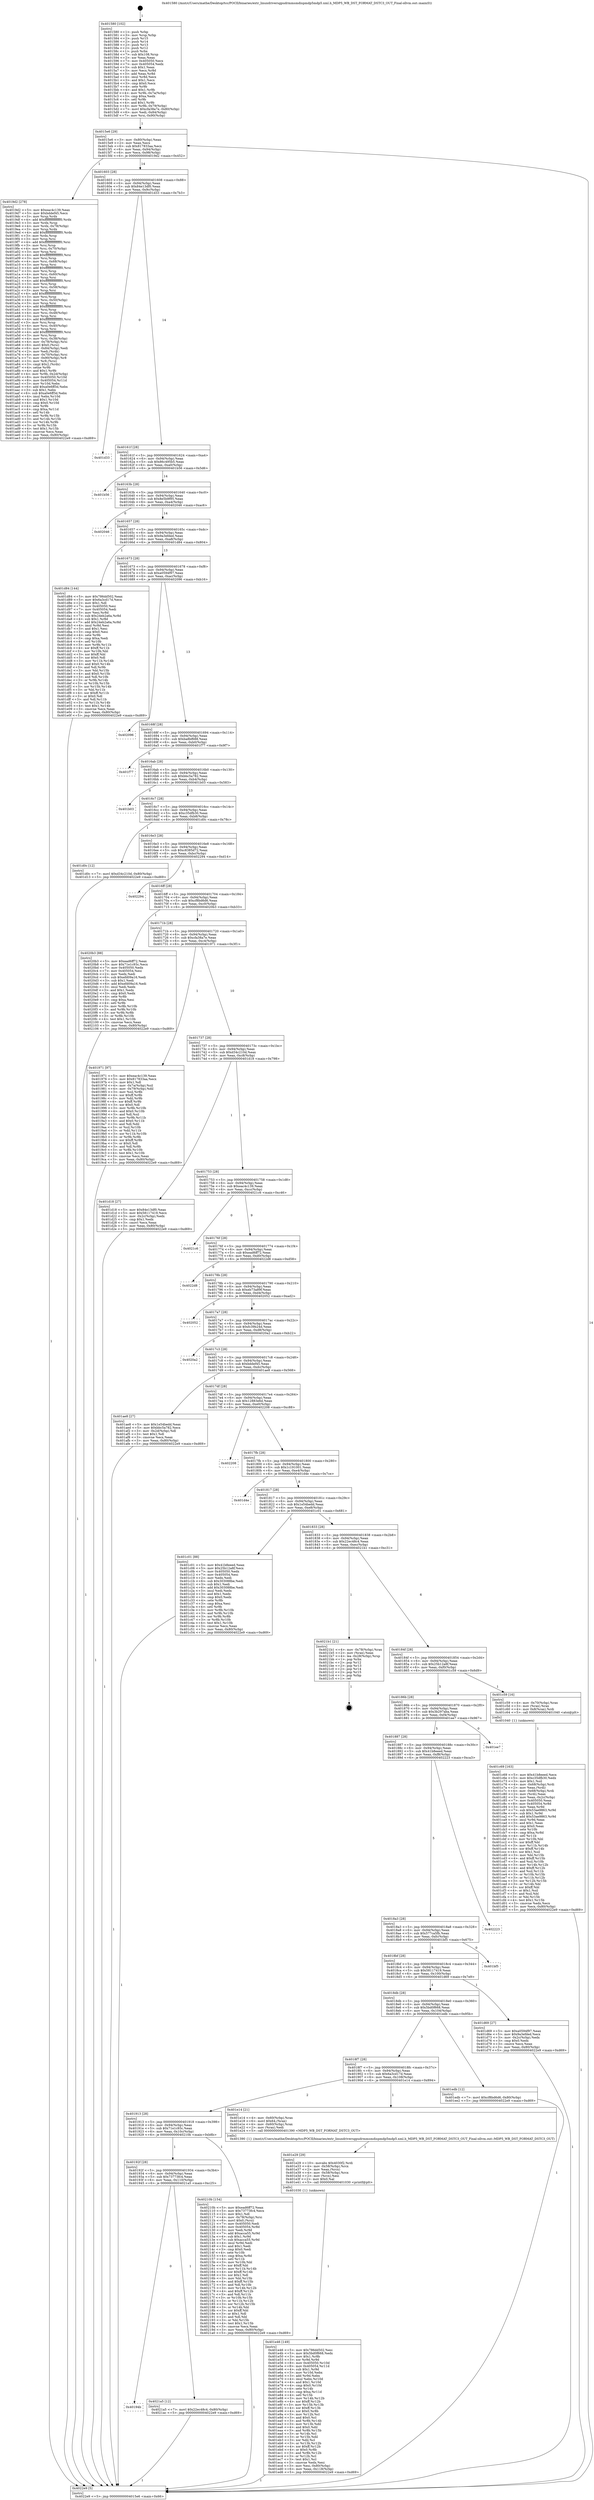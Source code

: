 digraph "0x401580" {
  label = "0x401580 (/mnt/c/Users/mathe/Desktop/tcc/POCII/binaries/extr_linuxdriversgpudrmmsmdispmdp5mdp5.xml.h_MDP5_WB_DST_FORMAT_DSTC3_OUT_Final-ollvm.out::main(0))"
  labelloc = "t"
  node[shape=record]

  Entry [label="",width=0.3,height=0.3,shape=circle,fillcolor=black,style=filled]
  "0x4015e6" [label="{
     0x4015e6 [29]\l
     | [instrs]\l
     &nbsp;&nbsp;0x4015e6 \<+3\>: mov -0x80(%rbp),%eax\l
     &nbsp;&nbsp;0x4015e9 \<+2\>: mov %eax,%ecx\l
     &nbsp;&nbsp;0x4015eb \<+6\>: sub $0x817833aa,%ecx\l
     &nbsp;&nbsp;0x4015f1 \<+6\>: mov %eax,-0x94(%rbp)\l
     &nbsp;&nbsp;0x4015f7 \<+6\>: mov %ecx,-0x98(%rbp)\l
     &nbsp;&nbsp;0x4015fd \<+6\>: je 00000000004019d2 \<main+0x452\>\l
  }"]
  "0x4019d2" [label="{
     0x4019d2 [278]\l
     | [instrs]\l
     &nbsp;&nbsp;0x4019d2 \<+5\>: mov $0xeac4c139,%eax\l
     &nbsp;&nbsp;0x4019d7 \<+5\>: mov $0xbddef45,%ecx\l
     &nbsp;&nbsp;0x4019dc \<+3\>: mov %rsp,%rdx\l
     &nbsp;&nbsp;0x4019df \<+4\>: add $0xfffffffffffffff0,%rdx\l
     &nbsp;&nbsp;0x4019e3 \<+3\>: mov %rdx,%rsp\l
     &nbsp;&nbsp;0x4019e6 \<+4\>: mov %rdx,-0x78(%rbp)\l
     &nbsp;&nbsp;0x4019ea \<+3\>: mov %rsp,%rdx\l
     &nbsp;&nbsp;0x4019ed \<+4\>: add $0xfffffffffffffff0,%rdx\l
     &nbsp;&nbsp;0x4019f1 \<+3\>: mov %rdx,%rsp\l
     &nbsp;&nbsp;0x4019f4 \<+3\>: mov %rsp,%rsi\l
     &nbsp;&nbsp;0x4019f7 \<+4\>: add $0xfffffffffffffff0,%rsi\l
     &nbsp;&nbsp;0x4019fb \<+3\>: mov %rsi,%rsp\l
     &nbsp;&nbsp;0x4019fe \<+4\>: mov %rsi,-0x70(%rbp)\l
     &nbsp;&nbsp;0x401a02 \<+3\>: mov %rsp,%rsi\l
     &nbsp;&nbsp;0x401a05 \<+4\>: add $0xfffffffffffffff0,%rsi\l
     &nbsp;&nbsp;0x401a09 \<+3\>: mov %rsi,%rsp\l
     &nbsp;&nbsp;0x401a0c \<+4\>: mov %rsi,-0x68(%rbp)\l
     &nbsp;&nbsp;0x401a10 \<+3\>: mov %rsp,%rsi\l
     &nbsp;&nbsp;0x401a13 \<+4\>: add $0xfffffffffffffff0,%rsi\l
     &nbsp;&nbsp;0x401a17 \<+3\>: mov %rsi,%rsp\l
     &nbsp;&nbsp;0x401a1a \<+4\>: mov %rsi,-0x60(%rbp)\l
     &nbsp;&nbsp;0x401a1e \<+3\>: mov %rsp,%rsi\l
     &nbsp;&nbsp;0x401a21 \<+4\>: add $0xfffffffffffffff0,%rsi\l
     &nbsp;&nbsp;0x401a25 \<+3\>: mov %rsi,%rsp\l
     &nbsp;&nbsp;0x401a28 \<+4\>: mov %rsi,-0x58(%rbp)\l
     &nbsp;&nbsp;0x401a2c \<+3\>: mov %rsp,%rsi\l
     &nbsp;&nbsp;0x401a2f \<+4\>: add $0xfffffffffffffff0,%rsi\l
     &nbsp;&nbsp;0x401a33 \<+3\>: mov %rsi,%rsp\l
     &nbsp;&nbsp;0x401a36 \<+4\>: mov %rsi,-0x50(%rbp)\l
     &nbsp;&nbsp;0x401a3a \<+3\>: mov %rsp,%rsi\l
     &nbsp;&nbsp;0x401a3d \<+4\>: add $0xfffffffffffffff0,%rsi\l
     &nbsp;&nbsp;0x401a41 \<+3\>: mov %rsi,%rsp\l
     &nbsp;&nbsp;0x401a44 \<+4\>: mov %rsi,-0x48(%rbp)\l
     &nbsp;&nbsp;0x401a48 \<+3\>: mov %rsp,%rsi\l
     &nbsp;&nbsp;0x401a4b \<+4\>: add $0xfffffffffffffff0,%rsi\l
     &nbsp;&nbsp;0x401a4f \<+3\>: mov %rsi,%rsp\l
     &nbsp;&nbsp;0x401a52 \<+4\>: mov %rsi,-0x40(%rbp)\l
     &nbsp;&nbsp;0x401a56 \<+3\>: mov %rsp,%rsi\l
     &nbsp;&nbsp;0x401a59 \<+4\>: add $0xfffffffffffffff0,%rsi\l
     &nbsp;&nbsp;0x401a5d \<+3\>: mov %rsi,%rsp\l
     &nbsp;&nbsp;0x401a60 \<+4\>: mov %rsi,-0x38(%rbp)\l
     &nbsp;&nbsp;0x401a64 \<+4\>: mov -0x78(%rbp),%rsi\l
     &nbsp;&nbsp;0x401a68 \<+6\>: movl $0x0,(%rsi)\l
     &nbsp;&nbsp;0x401a6e \<+6\>: mov -0x84(%rbp),%edi\l
     &nbsp;&nbsp;0x401a74 \<+2\>: mov %edi,(%rdx)\l
     &nbsp;&nbsp;0x401a76 \<+4\>: mov -0x70(%rbp),%rsi\l
     &nbsp;&nbsp;0x401a7a \<+7\>: mov -0x90(%rbp),%r8\l
     &nbsp;&nbsp;0x401a81 \<+3\>: mov %r8,(%rsi)\l
     &nbsp;&nbsp;0x401a84 \<+3\>: cmpl $0x2,(%rdx)\l
     &nbsp;&nbsp;0x401a87 \<+4\>: setne %r9b\l
     &nbsp;&nbsp;0x401a8b \<+4\>: and $0x1,%r9b\l
     &nbsp;&nbsp;0x401a8f \<+4\>: mov %r9b,-0x2d(%rbp)\l
     &nbsp;&nbsp;0x401a93 \<+8\>: mov 0x405050,%r10d\l
     &nbsp;&nbsp;0x401a9b \<+8\>: mov 0x405054,%r11d\l
     &nbsp;&nbsp;0x401aa3 \<+3\>: mov %r10d,%ebx\l
     &nbsp;&nbsp;0x401aa6 \<+6\>: add $0xa0e6ff3d,%ebx\l
     &nbsp;&nbsp;0x401aac \<+3\>: sub $0x1,%ebx\l
     &nbsp;&nbsp;0x401aaf \<+6\>: sub $0xa0e6ff3d,%ebx\l
     &nbsp;&nbsp;0x401ab5 \<+4\>: imul %ebx,%r10d\l
     &nbsp;&nbsp;0x401ab9 \<+4\>: and $0x1,%r10d\l
     &nbsp;&nbsp;0x401abd \<+4\>: cmp $0x0,%r10d\l
     &nbsp;&nbsp;0x401ac1 \<+4\>: sete %r9b\l
     &nbsp;&nbsp;0x401ac5 \<+4\>: cmp $0xa,%r11d\l
     &nbsp;&nbsp;0x401ac9 \<+4\>: setl %r14b\l
     &nbsp;&nbsp;0x401acd \<+3\>: mov %r9b,%r15b\l
     &nbsp;&nbsp;0x401ad0 \<+3\>: and %r14b,%r15b\l
     &nbsp;&nbsp;0x401ad3 \<+3\>: xor %r14b,%r9b\l
     &nbsp;&nbsp;0x401ad6 \<+3\>: or %r9b,%r15b\l
     &nbsp;&nbsp;0x401ad9 \<+4\>: test $0x1,%r15b\l
     &nbsp;&nbsp;0x401add \<+3\>: cmovne %ecx,%eax\l
     &nbsp;&nbsp;0x401ae0 \<+3\>: mov %eax,-0x80(%rbp)\l
     &nbsp;&nbsp;0x401ae3 \<+5\>: jmp 00000000004022e9 \<main+0xd69\>\l
  }"]
  "0x401603" [label="{
     0x401603 [28]\l
     | [instrs]\l
     &nbsp;&nbsp;0x401603 \<+5\>: jmp 0000000000401608 \<main+0x88\>\l
     &nbsp;&nbsp;0x401608 \<+6\>: mov -0x94(%rbp),%eax\l
     &nbsp;&nbsp;0x40160e \<+5\>: sub $0x84e13df0,%eax\l
     &nbsp;&nbsp;0x401613 \<+6\>: mov %eax,-0x9c(%rbp)\l
     &nbsp;&nbsp;0x401619 \<+6\>: je 0000000000401d33 \<main+0x7b3\>\l
  }"]
  Exit [label="",width=0.3,height=0.3,shape=circle,fillcolor=black,style=filled,peripheries=2]
  "0x401d33" [label="{
     0x401d33\l
  }", style=dashed]
  "0x40161f" [label="{
     0x40161f [28]\l
     | [instrs]\l
     &nbsp;&nbsp;0x40161f \<+5\>: jmp 0000000000401624 \<main+0xa4\>\l
     &nbsp;&nbsp;0x401624 \<+6\>: mov -0x94(%rbp),%eax\l
     &nbsp;&nbsp;0x40162a \<+5\>: sub $0x86c495b5,%eax\l
     &nbsp;&nbsp;0x40162f \<+6\>: mov %eax,-0xa0(%rbp)\l
     &nbsp;&nbsp;0x401635 \<+6\>: je 0000000000401b56 \<main+0x5d6\>\l
  }"]
  "0x40194b" [label="{
     0x40194b\l
  }", style=dashed]
  "0x401b56" [label="{
     0x401b56\l
  }", style=dashed]
  "0x40163b" [label="{
     0x40163b [28]\l
     | [instrs]\l
     &nbsp;&nbsp;0x40163b \<+5\>: jmp 0000000000401640 \<main+0xc0\>\l
     &nbsp;&nbsp;0x401640 \<+6\>: mov -0x94(%rbp),%eax\l
     &nbsp;&nbsp;0x401646 \<+5\>: sub $0x8e5b9f95,%eax\l
     &nbsp;&nbsp;0x40164b \<+6\>: mov %eax,-0xa4(%rbp)\l
     &nbsp;&nbsp;0x401651 \<+6\>: je 0000000000402046 \<main+0xac6\>\l
  }"]
  "0x4021a5" [label="{
     0x4021a5 [12]\l
     | [instrs]\l
     &nbsp;&nbsp;0x4021a5 \<+7\>: movl $0x22ec48c4,-0x80(%rbp)\l
     &nbsp;&nbsp;0x4021ac \<+5\>: jmp 00000000004022e9 \<main+0xd69\>\l
  }"]
  "0x402046" [label="{
     0x402046\l
  }", style=dashed]
  "0x401657" [label="{
     0x401657 [28]\l
     | [instrs]\l
     &nbsp;&nbsp;0x401657 \<+5\>: jmp 000000000040165c \<main+0xdc\>\l
     &nbsp;&nbsp;0x40165c \<+6\>: mov -0x94(%rbp),%eax\l
     &nbsp;&nbsp;0x401662 \<+5\>: sub $0x9a3efded,%eax\l
     &nbsp;&nbsp;0x401667 \<+6\>: mov %eax,-0xa8(%rbp)\l
     &nbsp;&nbsp;0x40166d \<+6\>: je 0000000000401d84 \<main+0x804\>\l
  }"]
  "0x40192f" [label="{
     0x40192f [28]\l
     | [instrs]\l
     &nbsp;&nbsp;0x40192f \<+5\>: jmp 0000000000401934 \<main+0x3b4\>\l
     &nbsp;&nbsp;0x401934 \<+6\>: mov -0x94(%rbp),%eax\l
     &nbsp;&nbsp;0x40193a \<+5\>: sub $0x73773fc4,%eax\l
     &nbsp;&nbsp;0x40193f \<+6\>: mov %eax,-0x110(%rbp)\l
     &nbsp;&nbsp;0x401945 \<+6\>: je 00000000004021a5 \<main+0xc25\>\l
  }"]
  "0x401d84" [label="{
     0x401d84 [144]\l
     | [instrs]\l
     &nbsp;&nbsp;0x401d84 \<+5\>: mov $0x786dd502,%eax\l
     &nbsp;&nbsp;0x401d89 \<+5\>: mov $0x6a3cd17d,%ecx\l
     &nbsp;&nbsp;0x401d8e \<+2\>: mov $0x1,%dl\l
     &nbsp;&nbsp;0x401d90 \<+7\>: mov 0x405050,%esi\l
     &nbsp;&nbsp;0x401d97 \<+7\>: mov 0x405054,%edi\l
     &nbsp;&nbsp;0x401d9e \<+3\>: mov %esi,%r8d\l
     &nbsp;&nbsp;0x401da1 \<+7\>: sub $0x24eb2a6a,%r8d\l
     &nbsp;&nbsp;0x401da8 \<+4\>: sub $0x1,%r8d\l
     &nbsp;&nbsp;0x401dac \<+7\>: add $0x24eb2a6a,%r8d\l
     &nbsp;&nbsp;0x401db3 \<+4\>: imul %r8d,%esi\l
     &nbsp;&nbsp;0x401db7 \<+3\>: and $0x1,%esi\l
     &nbsp;&nbsp;0x401dba \<+3\>: cmp $0x0,%esi\l
     &nbsp;&nbsp;0x401dbd \<+4\>: sete %r9b\l
     &nbsp;&nbsp;0x401dc1 \<+3\>: cmp $0xa,%edi\l
     &nbsp;&nbsp;0x401dc4 \<+4\>: setl %r10b\l
     &nbsp;&nbsp;0x401dc8 \<+3\>: mov %r9b,%r11b\l
     &nbsp;&nbsp;0x401dcb \<+4\>: xor $0xff,%r11b\l
     &nbsp;&nbsp;0x401dcf \<+3\>: mov %r10b,%bl\l
     &nbsp;&nbsp;0x401dd2 \<+3\>: xor $0xff,%bl\l
     &nbsp;&nbsp;0x401dd5 \<+3\>: xor $0x0,%dl\l
     &nbsp;&nbsp;0x401dd8 \<+3\>: mov %r11b,%r14b\l
     &nbsp;&nbsp;0x401ddb \<+4\>: and $0x0,%r14b\l
     &nbsp;&nbsp;0x401ddf \<+3\>: and %dl,%r9b\l
     &nbsp;&nbsp;0x401de2 \<+3\>: mov %bl,%r15b\l
     &nbsp;&nbsp;0x401de5 \<+4\>: and $0x0,%r15b\l
     &nbsp;&nbsp;0x401de9 \<+3\>: and %dl,%r10b\l
     &nbsp;&nbsp;0x401dec \<+3\>: or %r9b,%r14b\l
     &nbsp;&nbsp;0x401def \<+3\>: or %r10b,%r15b\l
     &nbsp;&nbsp;0x401df2 \<+3\>: xor %r15b,%r14b\l
     &nbsp;&nbsp;0x401df5 \<+3\>: or %bl,%r11b\l
     &nbsp;&nbsp;0x401df8 \<+4\>: xor $0xff,%r11b\l
     &nbsp;&nbsp;0x401dfc \<+3\>: or $0x0,%dl\l
     &nbsp;&nbsp;0x401dff \<+3\>: and %dl,%r11b\l
     &nbsp;&nbsp;0x401e02 \<+3\>: or %r11b,%r14b\l
     &nbsp;&nbsp;0x401e05 \<+4\>: test $0x1,%r14b\l
     &nbsp;&nbsp;0x401e09 \<+3\>: cmovne %ecx,%eax\l
     &nbsp;&nbsp;0x401e0c \<+3\>: mov %eax,-0x80(%rbp)\l
     &nbsp;&nbsp;0x401e0f \<+5\>: jmp 00000000004022e9 \<main+0xd69\>\l
  }"]
  "0x401673" [label="{
     0x401673 [28]\l
     | [instrs]\l
     &nbsp;&nbsp;0x401673 \<+5\>: jmp 0000000000401678 \<main+0xf8\>\l
     &nbsp;&nbsp;0x401678 \<+6\>: mov -0x94(%rbp),%eax\l
     &nbsp;&nbsp;0x40167e \<+5\>: sub $0xa0594f97,%eax\l
     &nbsp;&nbsp;0x401683 \<+6\>: mov %eax,-0xac(%rbp)\l
     &nbsp;&nbsp;0x401689 \<+6\>: je 0000000000402096 \<main+0xb16\>\l
  }"]
  "0x40210b" [label="{
     0x40210b [154]\l
     | [instrs]\l
     &nbsp;&nbsp;0x40210b \<+5\>: mov $0xead6ff72,%eax\l
     &nbsp;&nbsp;0x402110 \<+5\>: mov $0x73773fc4,%ecx\l
     &nbsp;&nbsp;0x402115 \<+2\>: mov $0x1,%dl\l
     &nbsp;&nbsp;0x402117 \<+4\>: mov -0x78(%rbp),%rsi\l
     &nbsp;&nbsp;0x40211b \<+6\>: movl $0x0,(%rsi)\l
     &nbsp;&nbsp;0x402121 \<+7\>: mov 0x405050,%edi\l
     &nbsp;&nbsp;0x402128 \<+8\>: mov 0x405054,%r8d\l
     &nbsp;&nbsp;0x402130 \<+3\>: mov %edi,%r9d\l
     &nbsp;&nbsp;0x402133 \<+7\>: add $0xacca55,%r9d\l
     &nbsp;&nbsp;0x40213a \<+4\>: sub $0x1,%r9d\l
     &nbsp;&nbsp;0x40213e \<+7\>: sub $0xacca55,%r9d\l
     &nbsp;&nbsp;0x402145 \<+4\>: imul %r9d,%edi\l
     &nbsp;&nbsp;0x402149 \<+3\>: and $0x1,%edi\l
     &nbsp;&nbsp;0x40214c \<+3\>: cmp $0x0,%edi\l
     &nbsp;&nbsp;0x40214f \<+4\>: sete %r10b\l
     &nbsp;&nbsp;0x402153 \<+4\>: cmp $0xa,%r8d\l
     &nbsp;&nbsp;0x402157 \<+4\>: setl %r11b\l
     &nbsp;&nbsp;0x40215b \<+3\>: mov %r10b,%bl\l
     &nbsp;&nbsp;0x40215e \<+3\>: xor $0xff,%bl\l
     &nbsp;&nbsp;0x402161 \<+3\>: mov %r11b,%r14b\l
     &nbsp;&nbsp;0x402164 \<+4\>: xor $0xff,%r14b\l
     &nbsp;&nbsp;0x402168 \<+3\>: xor $0x1,%dl\l
     &nbsp;&nbsp;0x40216b \<+3\>: mov %bl,%r15b\l
     &nbsp;&nbsp;0x40216e \<+4\>: and $0xff,%r15b\l
     &nbsp;&nbsp;0x402172 \<+3\>: and %dl,%r10b\l
     &nbsp;&nbsp;0x402175 \<+3\>: mov %r14b,%r12b\l
     &nbsp;&nbsp;0x402178 \<+4\>: and $0xff,%r12b\l
     &nbsp;&nbsp;0x40217c \<+3\>: and %dl,%r11b\l
     &nbsp;&nbsp;0x40217f \<+3\>: or %r10b,%r15b\l
     &nbsp;&nbsp;0x402182 \<+3\>: or %r11b,%r12b\l
     &nbsp;&nbsp;0x402185 \<+3\>: xor %r12b,%r15b\l
     &nbsp;&nbsp;0x402188 \<+3\>: or %r14b,%bl\l
     &nbsp;&nbsp;0x40218b \<+3\>: xor $0xff,%bl\l
     &nbsp;&nbsp;0x40218e \<+3\>: or $0x1,%dl\l
     &nbsp;&nbsp;0x402191 \<+2\>: and %dl,%bl\l
     &nbsp;&nbsp;0x402193 \<+3\>: or %bl,%r15b\l
     &nbsp;&nbsp;0x402196 \<+4\>: test $0x1,%r15b\l
     &nbsp;&nbsp;0x40219a \<+3\>: cmovne %ecx,%eax\l
     &nbsp;&nbsp;0x40219d \<+3\>: mov %eax,-0x80(%rbp)\l
     &nbsp;&nbsp;0x4021a0 \<+5\>: jmp 00000000004022e9 \<main+0xd69\>\l
  }"]
  "0x402096" [label="{
     0x402096\l
  }", style=dashed]
  "0x40168f" [label="{
     0x40168f [28]\l
     | [instrs]\l
     &nbsp;&nbsp;0x40168f \<+5\>: jmp 0000000000401694 \<main+0x114\>\l
     &nbsp;&nbsp;0x401694 \<+6\>: mov -0x94(%rbp),%eax\l
     &nbsp;&nbsp;0x40169a \<+5\>: sub $0xba8bf688,%eax\l
     &nbsp;&nbsp;0x40169f \<+6\>: mov %eax,-0xb0(%rbp)\l
     &nbsp;&nbsp;0x4016a5 \<+6\>: je 0000000000401f77 \<main+0x9f7\>\l
  }"]
  "0x401e46" [label="{
     0x401e46 [149]\l
     | [instrs]\l
     &nbsp;&nbsp;0x401e46 \<+5\>: mov $0x786dd502,%esi\l
     &nbsp;&nbsp;0x401e4b \<+5\>: mov $0x5bd0f668,%edx\l
     &nbsp;&nbsp;0x401e50 \<+3\>: mov $0x1,%r8b\l
     &nbsp;&nbsp;0x401e53 \<+3\>: xor %r9d,%r9d\l
     &nbsp;&nbsp;0x401e56 \<+8\>: mov 0x405050,%r10d\l
     &nbsp;&nbsp;0x401e5e \<+8\>: mov 0x405054,%r11d\l
     &nbsp;&nbsp;0x401e66 \<+4\>: sub $0x1,%r9d\l
     &nbsp;&nbsp;0x401e6a \<+3\>: mov %r10d,%ebx\l
     &nbsp;&nbsp;0x401e6d \<+3\>: add %r9d,%ebx\l
     &nbsp;&nbsp;0x401e70 \<+4\>: imul %ebx,%r10d\l
     &nbsp;&nbsp;0x401e74 \<+4\>: and $0x1,%r10d\l
     &nbsp;&nbsp;0x401e78 \<+4\>: cmp $0x0,%r10d\l
     &nbsp;&nbsp;0x401e7c \<+4\>: sete %r14b\l
     &nbsp;&nbsp;0x401e80 \<+4\>: cmp $0xa,%r11d\l
     &nbsp;&nbsp;0x401e84 \<+4\>: setl %r15b\l
     &nbsp;&nbsp;0x401e88 \<+3\>: mov %r14b,%r12b\l
     &nbsp;&nbsp;0x401e8b \<+4\>: xor $0xff,%r12b\l
     &nbsp;&nbsp;0x401e8f \<+3\>: mov %r15b,%r13b\l
     &nbsp;&nbsp;0x401e92 \<+4\>: xor $0xff,%r13b\l
     &nbsp;&nbsp;0x401e96 \<+4\>: xor $0x0,%r8b\l
     &nbsp;&nbsp;0x401e9a \<+3\>: mov %r12b,%cl\l
     &nbsp;&nbsp;0x401e9d \<+3\>: and $0x0,%cl\l
     &nbsp;&nbsp;0x401ea0 \<+3\>: and %r8b,%r14b\l
     &nbsp;&nbsp;0x401ea3 \<+3\>: mov %r13b,%dil\l
     &nbsp;&nbsp;0x401ea6 \<+4\>: and $0x0,%dil\l
     &nbsp;&nbsp;0x401eaa \<+3\>: and %r8b,%r15b\l
     &nbsp;&nbsp;0x401ead \<+3\>: or %r14b,%cl\l
     &nbsp;&nbsp;0x401eb0 \<+3\>: or %r15b,%dil\l
     &nbsp;&nbsp;0x401eb3 \<+3\>: xor %dil,%cl\l
     &nbsp;&nbsp;0x401eb6 \<+3\>: or %r13b,%r12b\l
     &nbsp;&nbsp;0x401eb9 \<+4\>: xor $0xff,%r12b\l
     &nbsp;&nbsp;0x401ebd \<+4\>: or $0x0,%r8b\l
     &nbsp;&nbsp;0x401ec1 \<+3\>: and %r8b,%r12b\l
     &nbsp;&nbsp;0x401ec4 \<+3\>: or %r12b,%cl\l
     &nbsp;&nbsp;0x401ec7 \<+3\>: test $0x1,%cl\l
     &nbsp;&nbsp;0x401eca \<+3\>: cmovne %edx,%esi\l
     &nbsp;&nbsp;0x401ecd \<+3\>: mov %esi,-0x80(%rbp)\l
     &nbsp;&nbsp;0x401ed0 \<+6\>: mov %eax,-0x118(%rbp)\l
     &nbsp;&nbsp;0x401ed6 \<+5\>: jmp 00000000004022e9 \<main+0xd69\>\l
  }"]
  "0x401f77" [label="{
     0x401f77\l
  }", style=dashed]
  "0x4016ab" [label="{
     0x4016ab [28]\l
     | [instrs]\l
     &nbsp;&nbsp;0x4016ab \<+5\>: jmp 00000000004016b0 \<main+0x130\>\l
     &nbsp;&nbsp;0x4016b0 \<+6\>: mov -0x94(%rbp),%eax\l
     &nbsp;&nbsp;0x4016b6 \<+5\>: sub $0xbbc5a782,%eax\l
     &nbsp;&nbsp;0x4016bb \<+6\>: mov %eax,-0xb4(%rbp)\l
     &nbsp;&nbsp;0x4016c1 \<+6\>: je 0000000000401b03 \<main+0x583\>\l
  }"]
  "0x401e29" [label="{
     0x401e29 [29]\l
     | [instrs]\l
     &nbsp;&nbsp;0x401e29 \<+10\>: movabs $0x4030f2,%rdi\l
     &nbsp;&nbsp;0x401e33 \<+4\>: mov -0x58(%rbp),%rcx\l
     &nbsp;&nbsp;0x401e37 \<+2\>: mov %eax,(%rcx)\l
     &nbsp;&nbsp;0x401e39 \<+4\>: mov -0x58(%rbp),%rcx\l
     &nbsp;&nbsp;0x401e3d \<+2\>: mov (%rcx),%esi\l
     &nbsp;&nbsp;0x401e3f \<+2\>: mov $0x0,%al\l
     &nbsp;&nbsp;0x401e41 \<+5\>: call 0000000000401030 \<printf@plt\>\l
     | [calls]\l
     &nbsp;&nbsp;0x401030 \{1\} (unknown)\l
  }"]
  "0x401b03" [label="{
     0x401b03\l
  }", style=dashed]
  "0x4016c7" [label="{
     0x4016c7 [28]\l
     | [instrs]\l
     &nbsp;&nbsp;0x4016c7 \<+5\>: jmp 00000000004016cc \<main+0x14c\>\l
     &nbsp;&nbsp;0x4016cc \<+6\>: mov -0x94(%rbp),%eax\l
     &nbsp;&nbsp;0x4016d2 \<+5\>: sub $0xc35dfb30,%eax\l
     &nbsp;&nbsp;0x4016d7 \<+6\>: mov %eax,-0xb8(%rbp)\l
     &nbsp;&nbsp;0x4016dd \<+6\>: je 0000000000401d0c \<main+0x78c\>\l
  }"]
  "0x401913" [label="{
     0x401913 [28]\l
     | [instrs]\l
     &nbsp;&nbsp;0x401913 \<+5\>: jmp 0000000000401918 \<main+0x398\>\l
     &nbsp;&nbsp;0x401918 \<+6\>: mov -0x94(%rbp),%eax\l
     &nbsp;&nbsp;0x40191e \<+5\>: sub $0x71e1c93c,%eax\l
     &nbsp;&nbsp;0x401923 \<+6\>: mov %eax,-0x10c(%rbp)\l
     &nbsp;&nbsp;0x401929 \<+6\>: je 000000000040210b \<main+0xb8b\>\l
  }"]
  "0x401d0c" [label="{
     0x401d0c [12]\l
     | [instrs]\l
     &nbsp;&nbsp;0x401d0c \<+7\>: movl $0xd34c210d,-0x80(%rbp)\l
     &nbsp;&nbsp;0x401d13 \<+5\>: jmp 00000000004022e9 \<main+0xd69\>\l
  }"]
  "0x4016e3" [label="{
     0x4016e3 [28]\l
     | [instrs]\l
     &nbsp;&nbsp;0x4016e3 \<+5\>: jmp 00000000004016e8 \<main+0x168\>\l
     &nbsp;&nbsp;0x4016e8 \<+6\>: mov -0x94(%rbp),%eax\l
     &nbsp;&nbsp;0x4016ee \<+5\>: sub $0xc8385d72,%eax\l
     &nbsp;&nbsp;0x4016f3 \<+6\>: mov %eax,-0xbc(%rbp)\l
     &nbsp;&nbsp;0x4016f9 \<+6\>: je 0000000000402294 \<main+0xd14\>\l
  }"]
  "0x401e14" [label="{
     0x401e14 [21]\l
     | [instrs]\l
     &nbsp;&nbsp;0x401e14 \<+4\>: mov -0x60(%rbp),%rax\l
     &nbsp;&nbsp;0x401e18 \<+6\>: movl $0x64,(%rax)\l
     &nbsp;&nbsp;0x401e1e \<+4\>: mov -0x60(%rbp),%rax\l
     &nbsp;&nbsp;0x401e22 \<+2\>: mov (%rax),%edi\l
     &nbsp;&nbsp;0x401e24 \<+5\>: call 0000000000401390 \<MDP5_WB_DST_FORMAT_DSTC3_OUT\>\l
     | [calls]\l
     &nbsp;&nbsp;0x401390 \{1\} (/mnt/c/Users/mathe/Desktop/tcc/POCII/binaries/extr_linuxdriversgpudrmmsmdispmdp5mdp5.xml.h_MDP5_WB_DST_FORMAT_DSTC3_OUT_Final-ollvm.out::MDP5_WB_DST_FORMAT_DSTC3_OUT)\l
  }"]
  "0x402294" [label="{
     0x402294\l
  }", style=dashed]
  "0x4016ff" [label="{
     0x4016ff [28]\l
     | [instrs]\l
     &nbsp;&nbsp;0x4016ff \<+5\>: jmp 0000000000401704 \<main+0x184\>\l
     &nbsp;&nbsp;0x401704 \<+6\>: mov -0x94(%rbp),%eax\l
     &nbsp;&nbsp;0x40170a \<+5\>: sub $0xcf8bd6d6,%eax\l
     &nbsp;&nbsp;0x40170f \<+6\>: mov %eax,-0xc0(%rbp)\l
     &nbsp;&nbsp;0x401715 \<+6\>: je 00000000004020b3 \<main+0xb33\>\l
  }"]
  "0x4018f7" [label="{
     0x4018f7 [28]\l
     | [instrs]\l
     &nbsp;&nbsp;0x4018f7 \<+5\>: jmp 00000000004018fc \<main+0x37c\>\l
     &nbsp;&nbsp;0x4018fc \<+6\>: mov -0x94(%rbp),%eax\l
     &nbsp;&nbsp;0x401902 \<+5\>: sub $0x6a3cd17d,%eax\l
     &nbsp;&nbsp;0x401907 \<+6\>: mov %eax,-0x108(%rbp)\l
     &nbsp;&nbsp;0x40190d \<+6\>: je 0000000000401e14 \<main+0x894\>\l
  }"]
  "0x4020b3" [label="{
     0x4020b3 [88]\l
     | [instrs]\l
     &nbsp;&nbsp;0x4020b3 \<+5\>: mov $0xead6ff72,%eax\l
     &nbsp;&nbsp;0x4020b8 \<+5\>: mov $0x71e1c93c,%ecx\l
     &nbsp;&nbsp;0x4020bd \<+7\>: mov 0x405050,%edx\l
     &nbsp;&nbsp;0x4020c4 \<+7\>: mov 0x405054,%esi\l
     &nbsp;&nbsp;0x4020cb \<+2\>: mov %edx,%edi\l
     &nbsp;&nbsp;0x4020cd \<+6\>: sub $0xefd09a16,%edi\l
     &nbsp;&nbsp;0x4020d3 \<+3\>: sub $0x1,%edi\l
     &nbsp;&nbsp;0x4020d6 \<+6\>: add $0xefd09a16,%edi\l
     &nbsp;&nbsp;0x4020dc \<+3\>: imul %edi,%edx\l
     &nbsp;&nbsp;0x4020df \<+3\>: and $0x1,%edx\l
     &nbsp;&nbsp;0x4020e2 \<+3\>: cmp $0x0,%edx\l
     &nbsp;&nbsp;0x4020e5 \<+4\>: sete %r8b\l
     &nbsp;&nbsp;0x4020e9 \<+3\>: cmp $0xa,%esi\l
     &nbsp;&nbsp;0x4020ec \<+4\>: setl %r9b\l
     &nbsp;&nbsp;0x4020f0 \<+3\>: mov %r8b,%r10b\l
     &nbsp;&nbsp;0x4020f3 \<+3\>: and %r9b,%r10b\l
     &nbsp;&nbsp;0x4020f6 \<+3\>: xor %r9b,%r8b\l
     &nbsp;&nbsp;0x4020f9 \<+3\>: or %r8b,%r10b\l
     &nbsp;&nbsp;0x4020fc \<+4\>: test $0x1,%r10b\l
     &nbsp;&nbsp;0x402100 \<+3\>: cmovne %ecx,%eax\l
     &nbsp;&nbsp;0x402103 \<+3\>: mov %eax,-0x80(%rbp)\l
     &nbsp;&nbsp;0x402106 \<+5\>: jmp 00000000004022e9 \<main+0xd69\>\l
  }"]
  "0x40171b" [label="{
     0x40171b [28]\l
     | [instrs]\l
     &nbsp;&nbsp;0x40171b \<+5\>: jmp 0000000000401720 \<main+0x1a0\>\l
     &nbsp;&nbsp;0x401720 \<+6\>: mov -0x94(%rbp),%eax\l
     &nbsp;&nbsp;0x401726 \<+5\>: sub $0xcfa38a7e,%eax\l
     &nbsp;&nbsp;0x40172b \<+6\>: mov %eax,-0xc4(%rbp)\l
     &nbsp;&nbsp;0x401731 \<+6\>: je 0000000000401971 \<main+0x3f1\>\l
  }"]
  "0x401edb" [label="{
     0x401edb [12]\l
     | [instrs]\l
     &nbsp;&nbsp;0x401edb \<+7\>: movl $0xcf8bd6d6,-0x80(%rbp)\l
     &nbsp;&nbsp;0x401ee2 \<+5\>: jmp 00000000004022e9 \<main+0xd69\>\l
  }"]
  "0x401971" [label="{
     0x401971 [97]\l
     | [instrs]\l
     &nbsp;&nbsp;0x401971 \<+5\>: mov $0xeac4c139,%eax\l
     &nbsp;&nbsp;0x401976 \<+5\>: mov $0x817833aa,%ecx\l
     &nbsp;&nbsp;0x40197b \<+2\>: mov $0x1,%dl\l
     &nbsp;&nbsp;0x40197d \<+4\>: mov -0x7a(%rbp),%sil\l
     &nbsp;&nbsp;0x401981 \<+4\>: mov -0x79(%rbp),%dil\l
     &nbsp;&nbsp;0x401985 \<+3\>: mov %sil,%r8b\l
     &nbsp;&nbsp;0x401988 \<+4\>: xor $0xff,%r8b\l
     &nbsp;&nbsp;0x40198c \<+3\>: mov %dil,%r9b\l
     &nbsp;&nbsp;0x40198f \<+4\>: xor $0xff,%r9b\l
     &nbsp;&nbsp;0x401993 \<+3\>: xor $0x0,%dl\l
     &nbsp;&nbsp;0x401996 \<+3\>: mov %r8b,%r10b\l
     &nbsp;&nbsp;0x401999 \<+4\>: and $0x0,%r10b\l
     &nbsp;&nbsp;0x40199d \<+3\>: and %dl,%sil\l
     &nbsp;&nbsp;0x4019a0 \<+3\>: mov %r9b,%r11b\l
     &nbsp;&nbsp;0x4019a3 \<+4\>: and $0x0,%r11b\l
     &nbsp;&nbsp;0x4019a7 \<+3\>: and %dl,%dil\l
     &nbsp;&nbsp;0x4019aa \<+3\>: or %sil,%r10b\l
     &nbsp;&nbsp;0x4019ad \<+3\>: or %dil,%r11b\l
     &nbsp;&nbsp;0x4019b0 \<+3\>: xor %r11b,%r10b\l
     &nbsp;&nbsp;0x4019b3 \<+3\>: or %r9b,%r8b\l
     &nbsp;&nbsp;0x4019b6 \<+4\>: xor $0xff,%r8b\l
     &nbsp;&nbsp;0x4019ba \<+3\>: or $0x0,%dl\l
     &nbsp;&nbsp;0x4019bd \<+3\>: and %dl,%r8b\l
     &nbsp;&nbsp;0x4019c0 \<+3\>: or %r8b,%r10b\l
     &nbsp;&nbsp;0x4019c3 \<+4\>: test $0x1,%r10b\l
     &nbsp;&nbsp;0x4019c7 \<+3\>: cmovne %ecx,%eax\l
     &nbsp;&nbsp;0x4019ca \<+3\>: mov %eax,-0x80(%rbp)\l
     &nbsp;&nbsp;0x4019cd \<+5\>: jmp 00000000004022e9 \<main+0xd69\>\l
  }"]
  "0x401737" [label="{
     0x401737 [28]\l
     | [instrs]\l
     &nbsp;&nbsp;0x401737 \<+5\>: jmp 000000000040173c \<main+0x1bc\>\l
     &nbsp;&nbsp;0x40173c \<+6\>: mov -0x94(%rbp),%eax\l
     &nbsp;&nbsp;0x401742 \<+5\>: sub $0xd34c210d,%eax\l
     &nbsp;&nbsp;0x401747 \<+6\>: mov %eax,-0xc8(%rbp)\l
     &nbsp;&nbsp;0x40174d \<+6\>: je 0000000000401d18 \<main+0x798\>\l
  }"]
  "0x4022e9" [label="{
     0x4022e9 [5]\l
     | [instrs]\l
     &nbsp;&nbsp;0x4022e9 \<+5\>: jmp 00000000004015e6 \<main+0x66\>\l
  }"]
  "0x401580" [label="{
     0x401580 [102]\l
     | [instrs]\l
     &nbsp;&nbsp;0x401580 \<+1\>: push %rbp\l
     &nbsp;&nbsp;0x401581 \<+3\>: mov %rsp,%rbp\l
     &nbsp;&nbsp;0x401584 \<+2\>: push %r15\l
     &nbsp;&nbsp;0x401586 \<+2\>: push %r14\l
     &nbsp;&nbsp;0x401588 \<+2\>: push %r13\l
     &nbsp;&nbsp;0x40158a \<+2\>: push %r12\l
     &nbsp;&nbsp;0x40158c \<+1\>: push %rbx\l
     &nbsp;&nbsp;0x40158d \<+7\>: sub $0x108,%rsp\l
     &nbsp;&nbsp;0x401594 \<+2\>: xor %eax,%eax\l
     &nbsp;&nbsp;0x401596 \<+7\>: mov 0x405050,%ecx\l
     &nbsp;&nbsp;0x40159d \<+7\>: mov 0x405054,%edx\l
     &nbsp;&nbsp;0x4015a4 \<+3\>: sub $0x1,%eax\l
     &nbsp;&nbsp;0x4015a7 \<+3\>: mov %ecx,%r8d\l
     &nbsp;&nbsp;0x4015aa \<+3\>: add %eax,%r8d\l
     &nbsp;&nbsp;0x4015ad \<+4\>: imul %r8d,%ecx\l
     &nbsp;&nbsp;0x4015b1 \<+3\>: and $0x1,%ecx\l
     &nbsp;&nbsp;0x4015b4 \<+3\>: cmp $0x0,%ecx\l
     &nbsp;&nbsp;0x4015b7 \<+4\>: sete %r9b\l
     &nbsp;&nbsp;0x4015bb \<+4\>: and $0x1,%r9b\l
     &nbsp;&nbsp;0x4015bf \<+4\>: mov %r9b,-0x7a(%rbp)\l
     &nbsp;&nbsp;0x4015c3 \<+3\>: cmp $0xa,%edx\l
     &nbsp;&nbsp;0x4015c6 \<+4\>: setl %r9b\l
     &nbsp;&nbsp;0x4015ca \<+4\>: and $0x1,%r9b\l
     &nbsp;&nbsp;0x4015ce \<+4\>: mov %r9b,-0x79(%rbp)\l
     &nbsp;&nbsp;0x4015d2 \<+7\>: movl $0xcfa38a7e,-0x80(%rbp)\l
     &nbsp;&nbsp;0x4015d9 \<+6\>: mov %edi,-0x84(%rbp)\l
     &nbsp;&nbsp;0x4015df \<+7\>: mov %rsi,-0x90(%rbp)\l
  }"]
  "0x4018db" [label="{
     0x4018db [28]\l
     | [instrs]\l
     &nbsp;&nbsp;0x4018db \<+5\>: jmp 00000000004018e0 \<main+0x360\>\l
     &nbsp;&nbsp;0x4018e0 \<+6\>: mov -0x94(%rbp),%eax\l
     &nbsp;&nbsp;0x4018e6 \<+5\>: sub $0x5bd0f668,%eax\l
     &nbsp;&nbsp;0x4018eb \<+6\>: mov %eax,-0x104(%rbp)\l
     &nbsp;&nbsp;0x4018f1 \<+6\>: je 0000000000401edb \<main+0x95b\>\l
  }"]
  "0x401d69" [label="{
     0x401d69 [27]\l
     | [instrs]\l
     &nbsp;&nbsp;0x401d69 \<+5\>: mov $0xa0594f97,%eax\l
     &nbsp;&nbsp;0x401d6e \<+5\>: mov $0x9a3efded,%ecx\l
     &nbsp;&nbsp;0x401d73 \<+3\>: mov -0x2c(%rbp),%edx\l
     &nbsp;&nbsp;0x401d76 \<+3\>: cmp $0x0,%edx\l
     &nbsp;&nbsp;0x401d79 \<+3\>: cmove %ecx,%eax\l
     &nbsp;&nbsp;0x401d7c \<+3\>: mov %eax,-0x80(%rbp)\l
     &nbsp;&nbsp;0x401d7f \<+5\>: jmp 00000000004022e9 \<main+0xd69\>\l
  }"]
  "0x401d18" [label="{
     0x401d18 [27]\l
     | [instrs]\l
     &nbsp;&nbsp;0x401d18 \<+5\>: mov $0x84e13df0,%eax\l
     &nbsp;&nbsp;0x401d1d \<+5\>: mov $0x58117419,%ecx\l
     &nbsp;&nbsp;0x401d22 \<+3\>: mov -0x2c(%rbp),%edx\l
     &nbsp;&nbsp;0x401d25 \<+3\>: cmp $0x1,%edx\l
     &nbsp;&nbsp;0x401d28 \<+3\>: cmovl %ecx,%eax\l
     &nbsp;&nbsp;0x401d2b \<+3\>: mov %eax,-0x80(%rbp)\l
     &nbsp;&nbsp;0x401d2e \<+5\>: jmp 00000000004022e9 \<main+0xd69\>\l
  }"]
  "0x401753" [label="{
     0x401753 [28]\l
     | [instrs]\l
     &nbsp;&nbsp;0x401753 \<+5\>: jmp 0000000000401758 \<main+0x1d8\>\l
     &nbsp;&nbsp;0x401758 \<+6\>: mov -0x94(%rbp),%eax\l
     &nbsp;&nbsp;0x40175e \<+5\>: sub $0xeac4c139,%eax\l
     &nbsp;&nbsp;0x401763 \<+6\>: mov %eax,-0xcc(%rbp)\l
     &nbsp;&nbsp;0x401769 \<+6\>: je 00000000004021c6 \<main+0xc46\>\l
  }"]
  "0x4018bf" [label="{
     0x4018bf [28]\l
     | [instrs]\l
     &nbsp;&nbsp;0x4018bf \<+5\>: jmp 00000000004018c4 \<main+0x344\>\l
     &nbsp;&nbsp;0x4018c4 \<+6\>: mov -0x94(%rbp),%eax\l
     &nbsp;&nbsp;0x4018ca \<+5\>: sub $0x58117419,%eax\l
     &nbsp;&nbsp;0x4018cf \<+6\>: mov %eax,-0x100(%rbp)\l
     &nbsp;&nbsp;0x4018d5 \<+6\>: je 0000000000401d69 \<main+0x7e9\>\l
  }"]
  "0x4021c6" [label="{
     0x4021c6\l
  }", style=dashed]
  "0x40176f" [label="{
     0x40176f [28]\l
     | [instrs]\l
     &nbsp;&nbsp;0x40176f \<+5\>: jmp 0000000000401774 \<main+0x1f4\>\l
     &nbsp;&nbsp;0x401774 \<+6\>: mov -0x94(%rbp),%eax\l
     &nbsp;&nbsp;0x40177a \<+5\>: sub $0xead6ff72,%eax\l
     &nbsp;&nbsp;0x40177f \<+6\>: mov %eax,-0xd0(%rbp)\l
     &nbsp;&nbsp;0x401785 \<+6\>: je 00000000004022d8 \<main+0xd58\>\l
  }"]
  "0x401bf5" [label="{
     0x401bf5\l
  }", style=dashed]
  "0x4022d8" [label="{
     0x4022d8\l
  }", style=dashed]
  "0x40178b" [label="{
     0x40178b [28]\l
     | [instrs]\l
     &nbsp;&nbsp;0x40178b \<+5\>: jmp 0000000000401790 \<main+0x210\>\l
     &nbsp;&nbsp;0x401790 \<+6\>: mov -0x94(%rbp),%eax\l
     &nbsp;&nbsp;0x401796 \<+5\>: sub $0xeb73a89f,%eax\l
     &nbsp;&nbsp;0x40179b \<+6\>: mov %eax,-0xd4(%rbp)\l
     &nbsp;&nbsp;0x4017a1 \<+6\>: je 0000000000402052 \<main+0xad2\>\l
  }"]
  "0x4018a3" [label="{
     0x4018a3 [28]\l
     | [instrs]\l
     &nbsp;&nbsp;0x4018a3 \<+5\>: jmp 00000000004018a8 \<main+0x328\>\l
     &nbsp;&nbsp;0x4018a8 \<+6\>: mov -0x94(%rbp),%eax\l
     &nbsp;&nbsp;0x4018ae \<+5\>: sub $0x577ca5fb,%eax\l
     &nbsp;&nbsp;0x4018b3 \<+6\>: mov %eax,-0xfc(%rbp)\l
     &nbsp;&nbsp;0x4018b9 \<+6\>: je 0000000000401bf5 \<main+0x675\>\l
  }"]
  "0x402052" [label="{
     0x402052\l
  }", style=dashed]
  "0x4017a7" [label="{
     0x4017a7 [28]\l
     | [instrs]\l
     &nbsp;&nbsp;0x4017a7 \<+5\>: jmp 00000000004017ac \<main+0x22c\>\l
     &nbsp;&nbsp;0x4017ac \<+6\>: mov -0x94(%rbp),%eax\l
     &nbsp;&nbsp;0x4017b2 \<+5\>: sub $0xfc39b24d,%eax\l
     &nbsp;&nbsp;0x4017b7 \<+6\>: mov %eax,-0xd8(%rbp)\l
     &nbsp;&nbsp;0x4017bd \<+6\>: je 00000000004020a2 \<main+0xb22\>\l
  }"]
  "0x402223" [label="{
     0x402223\l
  }", style=dashed]
  "0x4020a2" [label="{
     0x4020a2\l
  }", style=dashed]
  "0x4017c3" [label="{
     0x4017c3 [28]\l
     | [instrs]\l
     &nbsp;&nbsp;0x4017c3 \<+5\>: jmp 00000000004017c8 \<main+0x248\>\l
     &nbsp;&nbsp;0x4017c8 \<+6\>: mov -0x94(%rbp),%eax\l
     &nbsp;&nbsp;0x4017ce \<+5\>: sub $0xbddef45,%eax\l
     &nbsp;&nbsp;0x4017d3 \<+6\>: mov %eax,-0xdc(%rbp)\l
     &nbsp;&nbsp;0x4017d9 \<+6\>: je 0000000000401ae8 \<main+0x568\>\l
  }"]
  "0x401887" [label="{
     0x401887 [28]\l
     | [instrs]\l
     &nbsp;&nbsp;0x401887 \<+5\>: jmp 000000000040188c \<main+0x30c\>\l
     &nbsp;&nbsp;0x40188c \<+6\>: mov -0x94(%rbp),%eax\l
     &nbsp;&nbsp;0x401892 \<+5\>: sub $0x41b8eeed,%eax\l
     &nbsp;&nbsp;0x401897 \<+6\>: mov %eax,-0xf8(%rbp)\l
     &nbsp;&nbsp;0x40189d \<+6\>: je 0000000000402223 \<main+0xca3\>\l
  }"]
  "0x401ae8" [label="{
     0x401ae8 [27]\l
     | [instrs]\l
     &nbsp;&nbsp;0x401ae8 \<+5\>: mov $0x1e54bedd,%eax\l
     &nbsp;&nbsp;0x401aed \<+5\>: mov $0xbbc5a782,%ecx\l
     &nbsp;&nbsp;0x401af2 \<+3\>: mov -0x2d(%rbp),%dl\l
     &nbsp;&nbsp;0x401af5 \<+3\>: test $0x1,%dl\l
     &nbsp;&nbsp;0x401af8 \<+3\>: cmovne %ecx,%eax\l
     &nbsp;&nbsp;0x401afb \<+3\>: mov %eax,-0x80(%rbp)\l
     &nbsp;&nbsp;0x401afe \<+5\>: jmp 00000000004022e9 \<main+0xd69\>\l
  }"]
  "0x4017df" [label="{
     0x4017df [28]\l
     | [instrs]\l
     &nbsp;&nbsp;0x4017df \<+5\>: jmp 00000000004017e4 \<main+0x264\>\l
     &nbsp;&nbsp;0x4017e4 \<+6\>: mov -0x94(%rbp),%eax\l
     &nbsp;&nbsp;0x4017ea \<+5\>: sub $0x12883e6d,%eax\l
     &nbsp;&nbsp;0x4017ef \<+6\>: mov %eax,-0xe0(%rbp)\l
     &nbsp;&nbsp;0x4017f5 \<+6\>: je 0000000000402208 \<main+0xc88\>\l
  }"]
  "0x401ee7" [label="{
     0x401ee7\l
  }", style=dashed]
  "0x402208" [label="{
     0x402208\l
  }", style=dashed]
  "0x4017fb" [label="{
     0x4017fb [28]\l
     | [instrs]\l
     &nbsp;&nbsp;0x4017fb \<+5\>: jmp 0000000000401800 \<main+0x280\>\l
     &nbsp;&nbsp;0x401800 \<+6\>: mov -0x94(%rbp),%eax\l
     &nbsp;&nbsp;0x401806 \<+5\>: sub $0x1c191001,%eax\l
     &nbsp;&nbsp;0x40180b \<+6\>: mov %eax,-0xe4(%rbp)\l
     &nbsp;&nbsp;0x401811 \<+6\>: je 0000000000401d4e \<main+0x7ce\>\l
  }"]
  "0x401c69" [label="{
     0x401c69 [163]\l
     | [instrs]\l
     &nbsp;&nbsp;0x401c69 \<+5\>: mov $0x41b8eeed,%ecx\l
     &nbsp;&nbsp;0x401c6e \<+5\>: mov $0xc35dfb30,%edx\l
     &nbsp;&nbsp;0x401c73 \<+3\>: mov $0x1,%sil\l
     &nbsp;&nbsp;0x401c76 \<+4\>: mov -0x68(%rbp),%rdi\l
     &nbsp;&nbsp;0x401c7a \<+2\>: mov %eax,(%rdi)\l
     &nbsp;&nbsp;0x401c7c \<+4\>: mov -0x68(%rbp),%rdi\l
     &nbsp;&nbsp;0x401c80 \<+2\>: mov (%rdi),%eax\l
     &nbsp;&nbsp;0x401c82 \<+3\>: mov %eax,-0x2c(%rbp)\l
     &nbsp;&nbsp;0x401c85 \<+7\>: mov 0x405050,%eax\l
     &nbsp;&nbsp;0x401c8c \<+8\>: mov 0x405054,%r8d\l
     &nbsp;&nbsp;0x401c94 \<+3\>: mov %eax,%r9d\l
     &nbsp;&nbsp;0x401c97 \<+7\>: sub $0x53ae9863,%r9d\l
     &nbsp;&nbsp;0x401c9e \<+4\>: sub $0x1,%r9d\l
     &nbsp;&nbsp;0x401ca2 \<+7\>: add $0x53ae9863,%r9d\l
     &nbsp;&nbsp;0x401ca9 \<+4\>: imul %r9d,%eax\l
     &nbsp;&nbsp;0x401cad \<+3\>: and $0x1,%eax\l
     &nbsp;&nbsp;0x401cb0 \<+3\>: cmp $0x0,%eax\l
     &nbsp;&nbsp;0x401cb3 \<+4\>: sete %r10b\l
     &nbsp;&nbsp;0x401cb7 \<+4\>: cmp $0xa,%r8d\l
     &nbsp;&nbsp;0x401cbb \<+4\>: setl %r11b\l
     &nbsp;&nbsp;0x401cbf \<+3\>: mov %r10b,%bl\l
     &nbsp;&nbsp;0x401cc2 \<+3\>: xor $0xff,%bl\l
     &nbsp;&nbsp;0x401cc5 \<+3\>: mov %r11b,%r14b\l
     &nbsp;&nbsp;0x401cc8 \<+4\>: xor $0xff,%r14b\l
     &nbsp;&nbsp;0x401ccc \<+4\>: xor $0x1,%sil\l
     &nbsp;&nbsp;0x401cd0 \<+3\>: mov %bl,%r15b\l
     &nbsp;&nbsp;0x401cd3 \<+4\>: and $0xff,%r15b\l
     &nbsp;&nbsp;0x401cd7 \<+3\>: and %sil,%r10b\l
     &nbsp;&nbsp;0x401cda \<+3\>: mov %r14b,%r12b\l
     &nbsp;&nbsp;0x401cdd \<+4\>: and $0xff,%r12b\l
     &nbsp;&nbsp;0x401ce1 \<+3\>: and %sil,%r11b\l
     &nbsp;&nbsp;0x401ce4 \<+3\>: or %r10b,%r15b\l
     &nbsp;&nbsp;0x401ce7 \<+3\>: or %r11b,%r12b\l
     &nbsp;&nbsp;0x401cea \<+3\>: xor %r12b,%r15b\l
     &nbsp;&nbsp;0x401ced \<+3\>: or %r14b,%bl\l
     &nbsp;&nbsp;0x401cf0 \<+3\>: xor $0xff,%bl\l
     &nbsp;&nbsp;0x401cf3 \<+4\>: or $0x1,%sil\l
     &nbsp;&nbsp;0x401cf7 \<+3\>: and %sil,%bl\l
     &nbsp;&nbsp;0x401cfa \<+3\>: or %bl,%r15b\l
     &nbsp;&nbsp;0x401cfd \<+4\>: test $0x1,%r15b\l
     &nbsp;&nbsp;0x401d01 \<+3\>: cmovne %edx,%ecx\l
     &nbsp;&nbsp;0x401d04 \<+3\>: mov %ecx,-0x80(%rbp)\l
     &nbsp;&nbsp;0x401d07 \<+5\>: jmp 00000000004022e9 \<main+0xd69\>\l
  }"]
  "0x401d4e" [label="{
     0x401d4e\l
  }", style=dashed]
  "0x401817" [label="{
     0x401817 [28]\l
     | [instrs]\l
     &nbsp;&nbsp;0x401817 \<+5\>: jmp 000000000040181c \<main+0x29c\>\l
     &nbsp;&nbsp;0x40181c \<+6\>: mov -0x94(%rbp),%eax\l
     &nbsp;&nbsp;0x401822 \<+5\>: sub $0x1e54bedd,%eax\l
     &nbsp;&nbsp;0x401827 \<+6\>: mov %eax,-0xe8(%rbp)\l
     &nbsp;&nbsp;0x40182d \<+6\>: je 0000000000401c01 \<main+0x681\>\l
  }"]
  "0x40186b" [label="{
     0x40186b [28]\l
     | [instrs]\l
     &nbsp;&nbsp;0x40186b \<+5\>: jmp 0000000000401870 \<main+0x2f0\>\l
     &nbsp;&nbsp;0x401870 \<+6\>: mov -0x94(%rbp),%eax\l
     &nbsp;&nbsp;0x401876 \<+5\>: sub $0x3b297aba,%eax\l
     &nbsp;&nbsp;0x40187b \<+6\>: mov %eax,-0xf4(%rbp)\l
     &nbsp;&nbsp;0x401881 \<+6\>: je 0000000000401ee7 \<main+0x967\>\l
  }"]
  "0x401c01" [label="{
     0x401c01 [88]\l
     | [instrs]\l
     &nbsp;&nbsp;0x401c01 \<+5\>: mov $0x41b8eeed,%eax\l
     &nbsp;&nbsp;0x401c06 \<+5\>: mov $0x25b12a8f,%ecx\l
     &nbsp;&nbsp;0x401c0b \<+7\>: mov 0x405050,%edx\l
     &nbsp;&nbsp;0x401c12 \<+7\>: mov 0x405054,%esi\l
     &nbsp;&nbsp;0x401c19 \<+2\>: mov %edx,%edi\l
     &nbsp;&nbsp;0x401c1b \<+6\>: sub $0x303088be,%edi\l
     &nbsp;&nbsp;0x401c21 \<+3\>: sub $0x1,%edi\l
     &nbsp;&nbsp;0x401c24 \<+6\>: add $0x303088be,%edi\l
     &nbsp;&nbsp;0x401c2a \<+3\>: imul %edi,%edx\l
     &nbsp;&nbsp;0x401c2d \<+3\>: and $0x1,%edx\l
     &nbsp;&nbsp;0x401c30 \<+3\>: cmp $0x0,%edx\l
     &nbsp;&nbsp;0x401c33 \<+4\>: sete %r8b\l
     &nbsp;&nbsp;0x401c37 \<+3\>: cmp $0xa,%esi\l
     &nbsp;&nbsp;0x401c3a \<+4\>: setl %r9b\l
     &nbsp;&nbsp;0x401c3e \<+3\>: mov %r8b,%r10b\l
     &nbsp;&nbsp;0x401c41 \<+3\>: and %r9b,%r10b\l
     &nbsp;&nbsp;0x401c44 \<+3\>: xor %r9b,%r8b\l
     &nbsp;&nbsp;0x401c47 \<+3\>: or %r8b,%r10b\l
     &nbsp;&nbsp;0x401c4a \<+4\>: test $0x1,%r10b\l
     &nbsp;&nbsp;0x401c4e \<+3\>: cmovne %ecx,%eax\l
     &nbsp;&nbsp;0x401c51 \<+3\>: mov %eax,-0x80(%rbp)\l
     &nbsp;&nbsp;0x401c54 \<+5\>: jmp 00000000004022e9 \<main+0xd69\>\l
  }"]
  "0x401833" [label="{
     0x401833 [28]\l
     | [instrs]\l
     &nbsp;&nbsp;0x401833 \<+5\>: jmp 0000000000401838 \<main+0x2b8\>\l
     &nbsp;&nbsp;0x401838 \<+6\>: mov -0x94(%rbp),%eax\l
     &nbsp;&nbsp;0x40183e \<+5\>: sub $0x22ec48c4,%eax\l
     &nbsp;&nbsp;0x401843 \<+6\>: mov %eax,-0xec(%rbp)\l
     &nbsp;&nbsp;0x401849 \<+6\>: je 00000000004021b1 \<main+0xc31\>\l
  }"]
  "0x401c59" [label="{
     0x401c59 [16]\l
     | [instrs]\l
     &nbsp;&nbsp;0x401c59 \<+4\>: mov -0x70(%rbp),%rax\l
     &nbsp;&nbsp;0x401c5d \<+3\>: mov (%rax),%rax\l
     &nbsp;&nbsp;0x401c60 \<+4\>: mov 0x8(%rax),%rdi\l
     &nbsp;&nbsp;0x401c64 \<+5\>: call 0000000000401040 \<atoi@plt\>\l
     | [calls]\l
     &nbsp;&nbsp;0x401040 \{1\} (unknown)\l
  }"]
  "0x4021b1" [label="{
     0x4021b1 [21]\l
     | [instrs]\l
     &nbsp;&nbsp;0x4021b1 \<+4\>: mov -0x78(%rbp),%rax\l
     &nbsp;&nbsp;0x4021b5 \<+2\>: mov (%rax),%eax\l
     &nbsp;&nbsp;0x4021b7 \<+4\>: lea -0x28(%rbp),%rsp\l
     &nbsp;&nbsp;0x4021bb \<+1\>: pop %rbx\l
     &nbsp;&nbsp;0x4021bc \<+2\>: pop %r12\l
     &nbsp;&nbsp;0x4021be \<+2\>: pop %r13\l
     &nbsp;&nbsp;0x4021c0 \<+2\>: pop %r14\l
     &nbsp;&nbsp;0x4021c2 \<+2\>: pop %r15\l
     &nbsp;&nbsp;0x4021c4 \<+1\>: pop %rbp\l
     &nbsp;&nbsp;0x4021c5 \<+1\>: ret\l
  }"]
  "0x40184f" [label="{
     0x40184f [28]\l
     | [instrs]\l
     &nbsp;&nbsp;0x40184f \<+5\>: jmp 0000000000401854 \<main+0x2d4\>\l
     &nbsp;&nbsp;0x401854 \<+6\>: mov -0x94(%rbp),%eax\l
     &nbsp;&nbsp;0x40185a \<+5\>: sub $0x25b12a8f,%eax\l
     &nbsp;&nbsp;0x40185f \<+6\>: mov %eax,-0xf0(%rbp)\l
     &nbsp;&nbsp;0x401865 \<+6\>: je 0000000000401c59 \<main+0x6d9\>\l
  }"]
  Entry -> "0x401580" [label=" 1"]
  "0x4015e6" -> "0x4019d2" [label=" 1"]
  "0x4015e6" -> "0x401603" [label=" 14"]
  "0x4021b1" -> Exit [label=" 1"]
  "0x401603" -> "0x401d33" [label=" 0"]
  "0x401603" -> "0x40161f" [label=" 14"]
  "0x4021a5" -> "0x4022e9" [label=" 1"]
  "0x40161f" -> "0x401b56" [label=" 0"]
  "0x40161f" -> "0x40163b" [label=" 14"]
  "0x40192f" -> "0x40194b" [label=" 0"]
  "0x40163b" -> "0x402046" [label=" 0"]
  "0x40163b" -> "0x401657" [label=" 14"]
  "0x40192f" -> "0x4021a5" [label=" 1"]
  "0x401657" -> "0x401d84" [label=" 1"]
  "0x401657" -> "0x401673" [label=" 13"]
  "0x40210b" -> "0x4022e9" [label=" 1"]
  "0x401673" -> "0x402096" [label=" 0"]
  "0x401673" -> "0x40168f" [label=" 13"]
  "0x401913" -> "0x40192f" [label=" 1"]
  "0x40168f" -> "0x401f77" [label=" 0"]
  "0x40168f" -> "0x4016ab" [label=" 13"]
  "0x401913" -> "0x40210b" [label=" 1"]
  "0x4016ab" -> "0x401b03" [label=" 0"]
  "0x4016ab" -> "0x4016c7" [label=" 13"]
  "0x4020b3" -> "0x4022e9" [label=" 1"]
  "0x4016c7" -> "0x401d0c" [label=" 1"]
  "0x4016c7" -> "0x4016e3" [label=" 12"]
  "0x401edb" -> "0x4022e9" [label=" 1"]
  "0x4016e3" -> "0x402294" [label=" 0"]
  "0x4016e3" -> "0x4016ff" [label=" 12"]
  "0x401e46" -> "0x4022e9" [label=" 1"]
  "0x4016ff" -> "0x4020b3" [label=" 1"]
  "0x4016ff" -> "0x40171b" [label=" 11"]
  "0x401e14" -> "0x401e29" [label=" 1"]
  "0x40171b" -> "0x401971" [label=" 1"]
  "0x40171b" -> "0x401737" [label=" 10"]
  "0x401971" -> "0x4022e9" [label=" 1"]
  "0x401580" -> "0x4015e6" [label=" 1"]
  "0x4022e9" -> "0x4015e6" [label=" 14"]
  "0x4018f7" -> "0x401913" [label=" 2"]
  "0x4019d2" -> "0x4022e9" [label=" 1"]
  "0x401e29" -> "0x401e46" [label=" 1"]
  "0x401737" -> "0x401d18" [label=" 1"]
  "0x401737" -> "0x401753" [label=" 9"]
  "0x4018db" -> "0x4018f7" [label=" 3"]
  "0x401753" -> "0x4021c6" [label=" 0"]
  "0x401753" -> "0x40176f" [label=" 9"]
  "0x4018f7" -> "0x401e14" [label=" 1"]
  "0x40176f" -> "0x4022d8" [label=" 0"]
  "0x40176f" -> "0x40178b" [label=" 9"]
  "0x401d84" -> "0x4022e9" [label=" 1"]
  "0x40178b" -> "0x402052" [label=" 0"]
  "0x40178b" -> "0x4017a7" [label=" 9"]
  "0x4018bf" -> "0x4018db" [label=" 4"]
  "0x4017a7" -> "0x4020a2" [label=" 0"]
  "0x4017a7" -> "0x4017c3" [label=" 9"]
  "0x4018bf" -> "0x401d69" [label=" 1"]
  "0x4017c3" -> "0x401ae8" [label=" 1"]
  "0x4017c3" -> "0x4017df" [label=" 8"]
  "0x401ae8" -> "0x4022e9" [label=" 1"]
  "0x4018a3" -> "0x4018bf" [label=" 5"]
  "0x4017df" -> "0x402208" [label=" 0"]
  "0x4017df" -> "0x4017fb" [label=" 8"]
  "0x4018a3" -> "0x401bf5" [label=" 0"]
  "0x4017fb" -> "0x401d4e" [label=" 0"]
  "0x4017fb" -> "0x401817" [label=" 8"]
  "0x401887" -> "0x4018a3" [label=" 5"]
  "0x401817" -> "0x401c01" [label=" 1"]
  "0x401817" -> "0x401833" [label=" 7"]
  "0x401c01" -> "0x4022e9" [label=" 1"]
  "0x401887" -> "0x402223" [label=" 0"]
  "0x401833" -> "0x4021b1" [label=" 1"]
  "0x401833" -> "0x40184f" [label=" 6"]
  "0x4018db" -> "0x401edb" [label=" 1"]
  "0x40184f" -> "0x401c59" [label=" 1"]
  "0x40184f" -> "0x40186b" [label=" 5"]
  "0x401c59" -> "0x401c69" [label=" 1"]
  "0x401c69" -> "0x4022e9" [label=" 1"]
  "0x401d0c" -> "0x4022e9" [label=" 1"]
  "0x401d18" -> "0x4022e9" [label=" 1"]
  "0x401d69" -> "0x4022e9" [label=" 1"]
  "0x40186b" -> "0x401ee7" [label=" 0"]
  "0x40186b" -> "0x401887" [label=" 5"]
}
